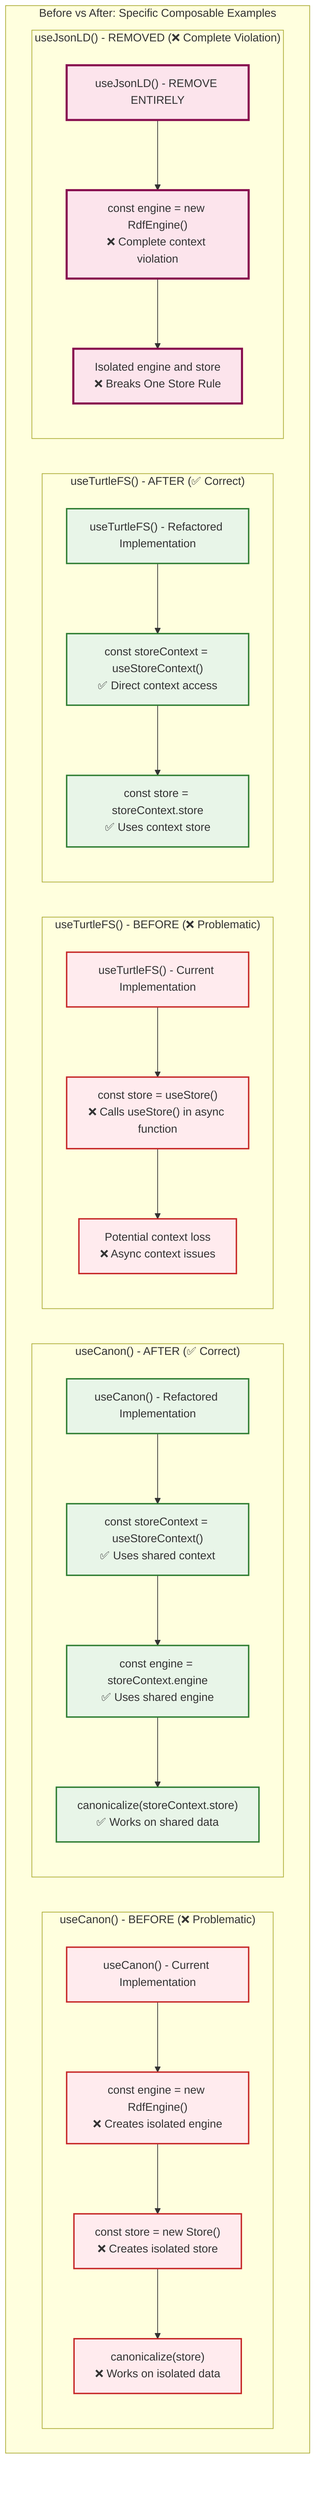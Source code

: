 graph TD
    subgraph "Before vs After: Specific Composable Examples"
        subgraph "useCanon() - BEFORE (❌ Problematic)"
            CanonBefore["useCanon() - Current Implementation"]
            CanonBeforeEngine["const engine = new RdfEngine()<br/>❌ Creates isolated engine"]
            CanonBeforeStore["const store = new Store()<br/>❌ Creates isolated store"]
            CanonBeforeOps["canonicalize(store)<br/>❌ Works on isolated data"]
        end
        
        subgraph "useCanon() - AFTER (✅ Correct)"
            CanonAfter["useCanon() - Refactored Implementation"]
            CanonAfterContext["const storeContext = useStoreContext()<br/>✅ Uses shared context"]
            CanonAfterEngine["const engine = storeContext.engine<br/>✅ Uses shared engine"]
            CanonAfterOps["canonicalize(storeContext.store)<br/>✅ Works on shared data"]
        end
        
        subgraph "useTurtleFS() - BEFORE (❌ Problematic)"
            TurtleFSBefore["useTurtleFS() - Current Implementation"]
            TurtleFSBeforeCall["const store = useStore()<br/>❌ Calls useStore() in async function"]
            TurtleFSBeforeIssue["Potential context loss<br/>❌ Async context issues"]
        end
        
        subgraph "useTurtleFS() - AFTER (✅ Correct)"
            TurtleFSAfter["useTurtleFS() - Refactored Implementation"]
            TurtleFSAfterContext["const storeContext = useStoreContext()<br/>✅ Direct context access"]
            TurtleFSAfterStore["const store = storeContext.store<br/>✅ Uses context store"]
        end
        
        subgraph "useJsonLD() - REMOVED (❌ Complete Violation)"
            JsonLDRemove["useJsonLD() - REMOVE ENTIRELY"]
            JsonLDViolation["const engine = new RdfEngine()<br/>❌ Complete context violation"]
            JsonLDIsolation["Isolated engine and store<br/>❌ Breaks One Store Rule"]
        end
    end
    
    CanonBefore --> CanonBeforeEngine
    CanonBeforeEngine --> CanonBeforeStore
    CanonBeforeStore --> CanonBeforeOps
    
    CanonAfter --> CanonAfterContext
    CanonAfterContext --> CanonAfterEngine
    CanonAfterEngine --> CanonAfterOps
    
    TurtleFSBefore --> TurtleFSBeforeCall
    TurtleFSBeforeCall --> TurtleFSBeforeIssue
    
    TurtleFSAfter --> TurtleFSAfterContext
    TurtleFSAfterContext --> TurtleFSAfterStore
    
    JsonLDRemove --> JsonLDViolation
    JsonLDViolation --> JsonLDIsolation
    
    classDef before fill:#ffebee,stroke:#c62828,stroke-width:2px
    classDef after fill:#e8f5e8,stroke:#2e7d32,stroke-width:2px
    classDef remove fill:#fce4ec,stroke:#880e4f,stroke-width:3px
    
    class CanonBefore,CanonBeforeEngine,CanonBeforeStore,CanonBeforeOps,TurtleFSBefore,TurtleFSBeforeCall,TurtleFSBeforeIssue before
    class CanonAfter,CanonAfterContext,CanonAfterEngine,CanonAfterOps,TurtleFSAfter,TurtleFSAfterContext,TurtleFSAfterStore after
    class JsonLDRemove,JsonLDViolation,JsonLDIsolation remove